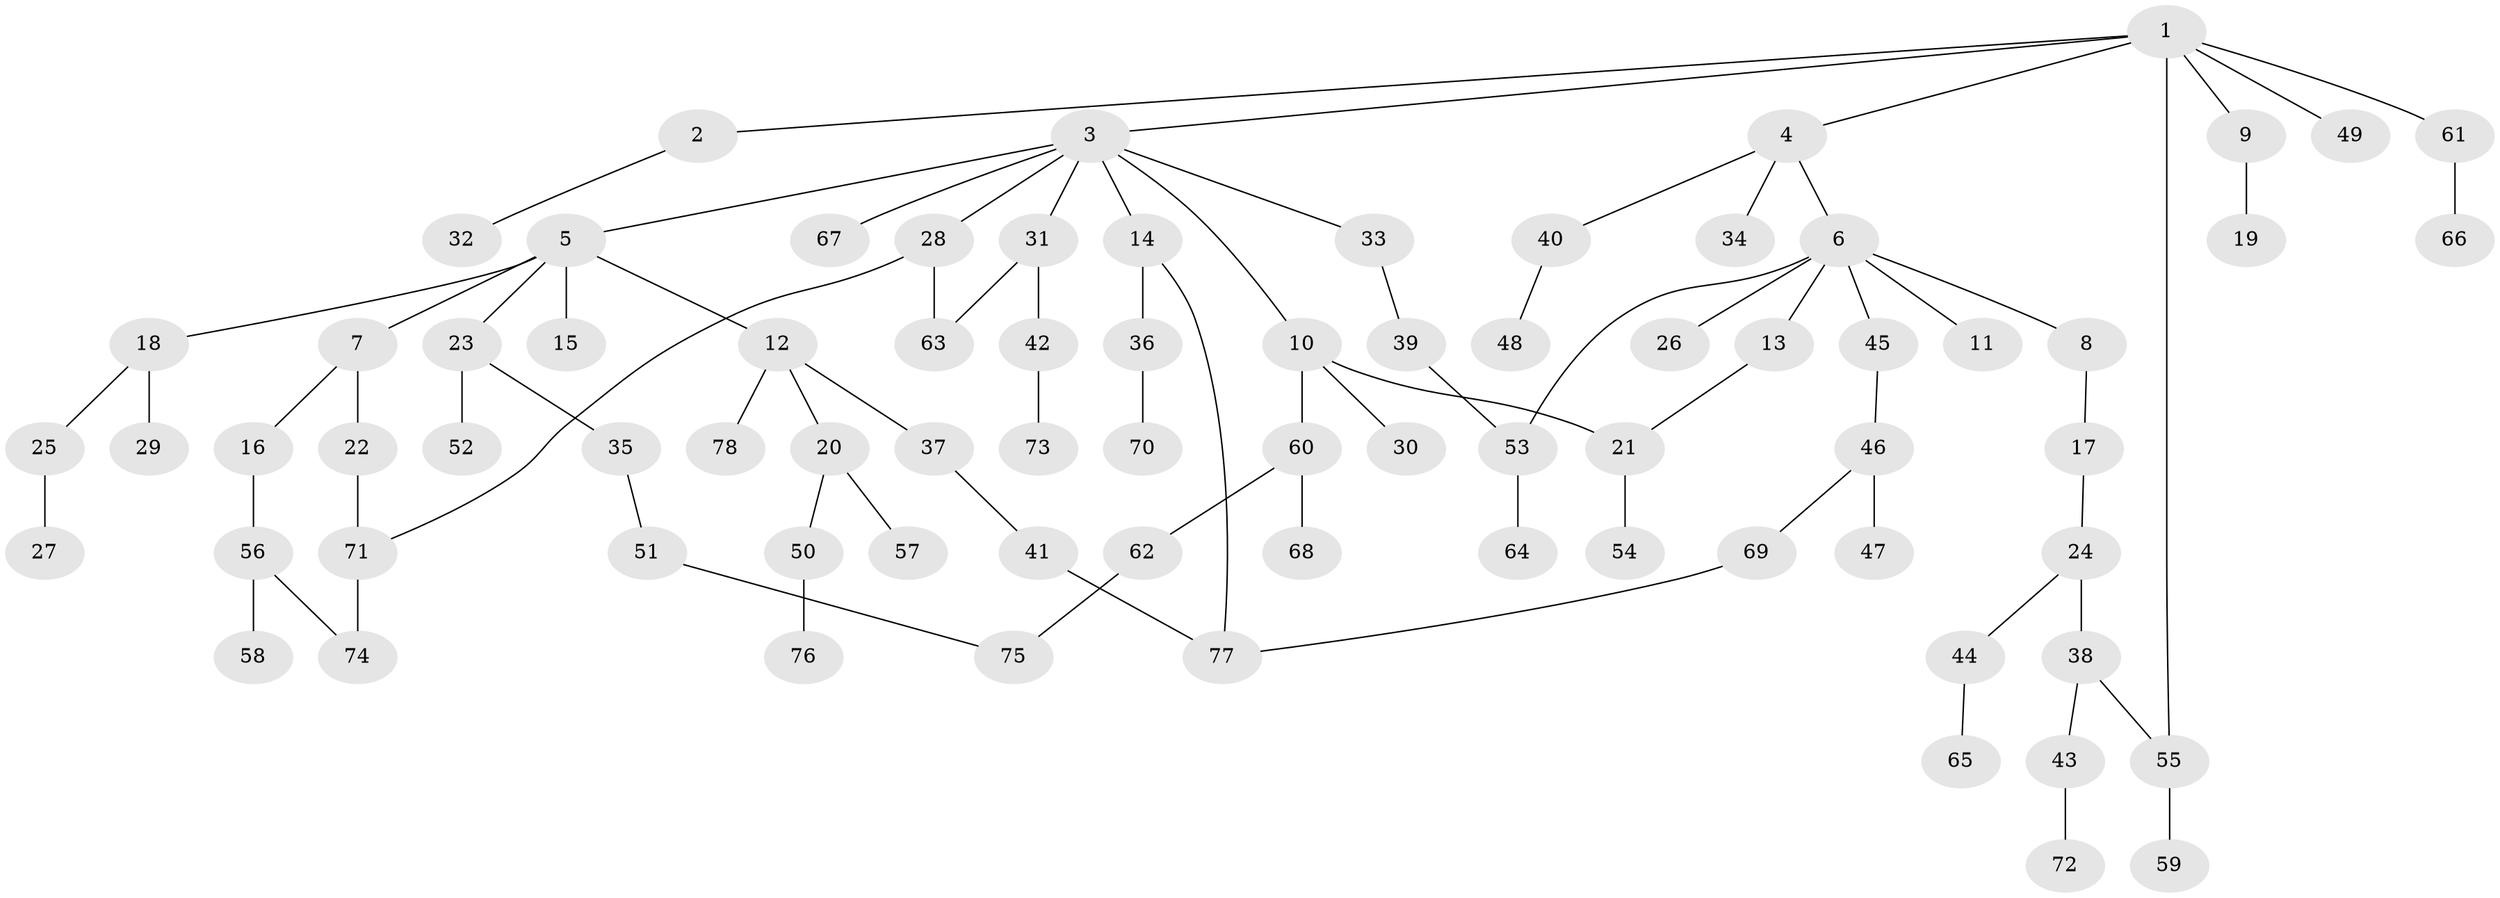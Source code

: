 // Generated by graph-tools (version 1.1) at 2025/34/03/09/25 02:34:28]
// undirected, 78 vertices, 86 edges
graph export_dot {
graph [start="1"]
  node [color=gray90,style=filled];
  1;
  2;
  3;
  4;
  5;
  6;
  7;
  8;
  9;
  10;
  11;
  12;
  13;
  14;
  15;
  16;
  17;
  18;
  19;
  20;
  21;
  22;
  23;
  24;
  25;
  26;
  27;
  28;
  29;
  30;
  31;
  32;
  33;
  34;
  35;
  36;
  37;
  38;
  39;
  40;
  41;
  42;
  43;
  44;
  45;
  46;
  47;
  48;
  49;
  50;
  51;
  52;
  53;
  54;
  55;
  56;
  57;
  58;
  59;
  60;
  61;
  62;
  63;
  64;
  65;
  66;
  67;
  68;
  69;
  70;
  71;
  72;
  73;
  74;
  75;
  76;
  77;
  78;
  1 -- 2;
  1 -- 3;
  1 -- 4;
  1 -- 9;
  1 -- 49;
  1 -- 55;
  1 -- 61;
  2 -- 32;
  3 -- 5;
  3 -- 10;
  3 -- 14;
  3 -- 28;
  3 -- 31;
  3 -- 33;
  3 -- 67;
  4 -- 6;
  4 -- 34;
  4 -- 40;
  5 -- 7;
  5 -- 12;
  5 -- 15;
  5 -- 18;
  5 -- 23;
  6 -- 8;
  6 -- 11;
  6 -- 13;
  6 -- 26;
  6 -- 45;
  6 -- 53;
  7 -- 16;
  7 -- 22;
  8 -- 17;
  9 -- 19;
  10 -- 30;
  10 -- 60;
  10 -- 21;
  12 -- 20;
  12 -- 37;
  12 -- 78;
  13 -- 21;
  14 -- 36;
  14 -- 77;
  16 -- 56;
  17 -- 24;
  18 -- 25;
  18 -- 29;
  20 -- 50;
  20 -- 57;
  21 -- 54;
  22 -- 71;
  23 -- 35;
  23 -- 52;
  24 -- 38;
  24 -- 44;
  25 -- 27;
  28 -- 63;
  28 -- 71;
  31 -- 42;
  31 -- 63;
  33 -- 39;
  35 -- 51;
  36 -- 70;
  37 -- 41;
  38 -- 43;
  38 -- 55;
  39 -- 53;
  40 -- 48;
  41 -- 77;
  42 -- 73;
  43 -- 72;
  44 -- 65;
  45 -- 46;
  46 -- 47;
  46 -- 69;
  50 -- 76;
  51 -- 75;
  53 -- 64;
  55 -- 59;
  56 -- 58;
  56 -- 74;
  60 -- 62;
  60 -- 68;
  61 -- 66;
  62 -- 75;
  69 -- 77;
  71 -- 74;
}
